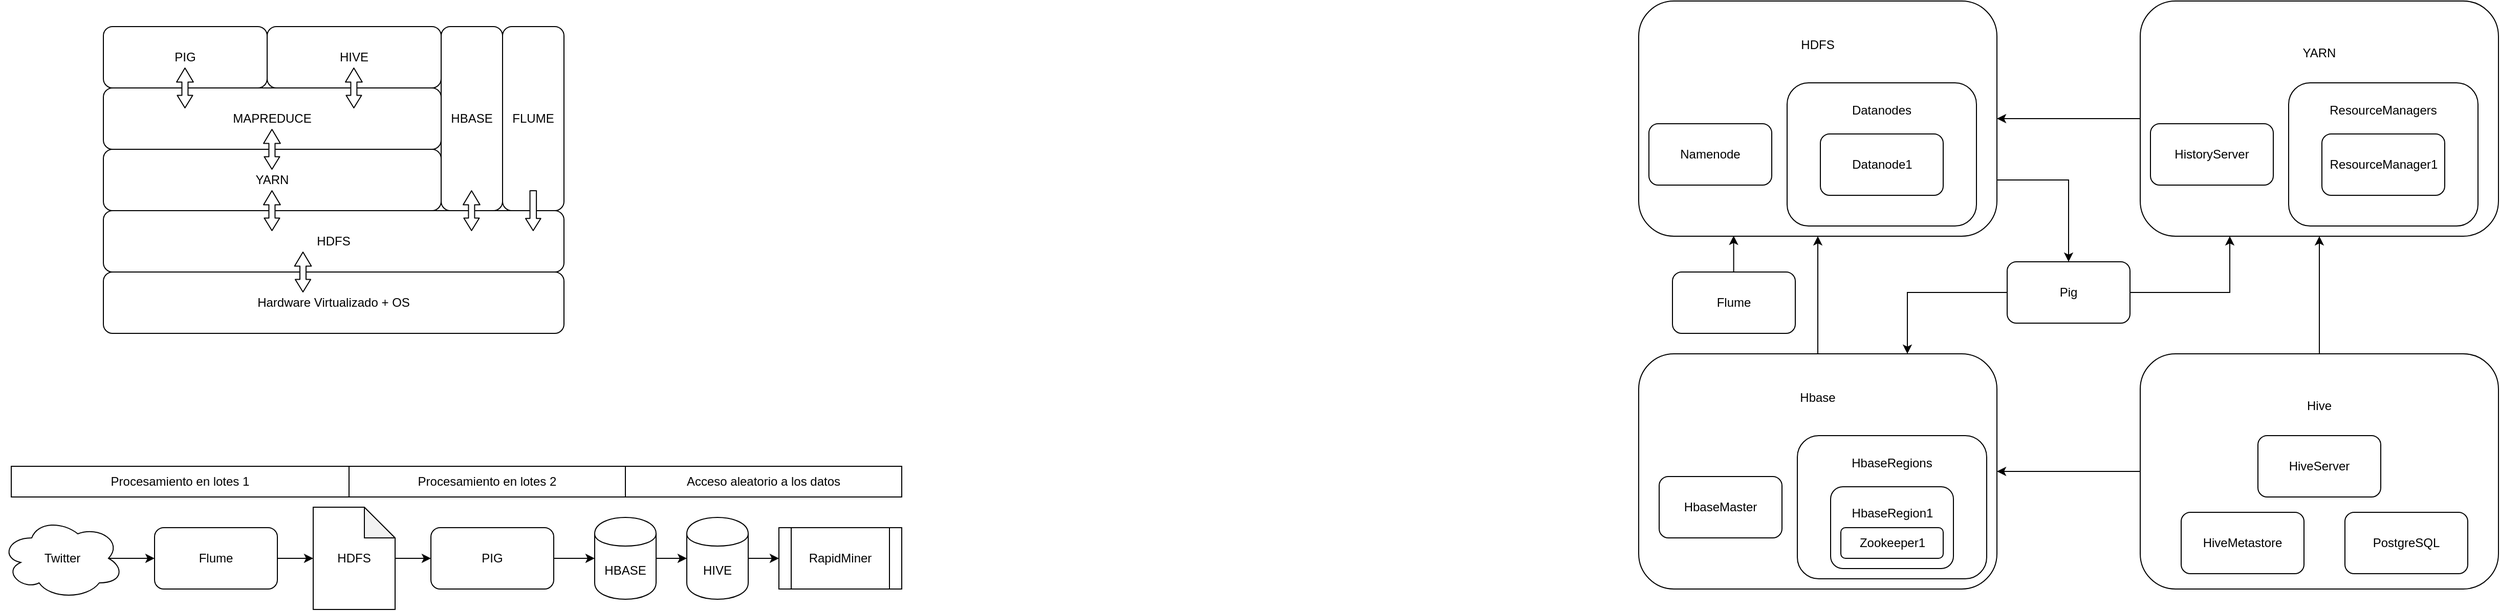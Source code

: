 <mxfile version="13.0.3" type="device"><diagram id="Ef2H8-mM19bfahYX8Uhv" name="Page-1"><mxGraphModel dx="1674" dy="1166" grid="1" gridSize="10" guides="1" tooltips="1" connect="1" arrows="1" fold="1" page="1" pageScale="1" pageWidth="850" pageHeight="1100" math="0" shadow="0"><root><mxCell id="0"/><mxCell id="1" parent="0"/><mxCell id="NNR6aPQVsdxbgK8SueJP-1" value="Hardware Virtualizado + OS" style="rounded=1;whiteSpace=wrap;html=1;" vertex="1" parent="1"><mxGeometry x="230" y="390" width="450" height="60" as="geometry"/></mxCell><mxCell id="NNR6aPQVsdxbgK8SueJP-2" value="HDFS" style="rounded=1;whiteSpace=wrap;html=1;" vertex="1" parent="1"><mxGeometry x="230" y="330" width="450" height="60" as="geometry"/></mxCell><mxCell id="NNR6aPQVsdxbgK8SueJP-20" value="" style="edgeStyle=orthogonalEdgeStyle;rounded=0;orthogonalLoop=1;jettySize=auto;html=1;fillColor=#ffffff;" edge="1" parent="1" source="NNR6aPQVsdxbgK8SueJP-3" target="NNR6aPQVsdxbgK8SueJP-6"><mxGeometry relative="1" as="geometry"/></mxCell><mxCell id="NNR6aPQVsdxbgK8SueJP-3" value="YARN" style="rounded=1;whiteSpace=wrap;html=1;" vertex="1" parent="1"><mxGeometry x="230" y="270" width="330" height="60" as="geometry"/></mxCell><mxCell id="NNR6aPQVsdxbgK8SueJP-4" value="MAPREDUCE" style="rounded=1;whiteSpace=wrap;html=1;" vertex="1" parent="1"><mxGeometry x="230" y="210" width="330" height="60" as="geometry"/></mxCell><mxCell id="NNR6aPQVsdxbgK8SueJP-5" value="HBASE" style="rounded=1;whiteSpace=wrap;html=1;" vertex="1" parent="1"><mxGeometry x="560" y="150" width="60" height="180" as="geometry"/></mxCell><mxCell id="NNR6aPQVsdxbgK8SueJP-6" value="HIVE" style="rounded=1;whiteSpace=wrap;html=1;" vertex="1" parent="1"><mxGeometry x="390" y="150" width="170" height="60" as="geometry"/></mxCell><mxCell id="NNR6aPQVsdxbgK8SueJP-7" value="PIG" style="rounded=1;whiteSpace=wrap;html=1;" vertex="1" parent="1"><mxGeometry x="230" y="150" width="160" height="60" as="geometry"/></mxCell><mxCell id="NNR6aPQVsdxbgK8SueJP-11" value="" style="shape=flexArrow;endArrow=classic;startArrow=classic;html=1;width=6;endSize=4.248;endWidth=9.395;startWidth=8.093;startSize=3.737;fillColor=#ffffff;" edge="1" parent="1"><mxGeometry width="50" height="50" relative="1" as="geometry"><mxPoint x="425" y="410" as="sourcePoint"/><mxPoint x="425" y="370" as="targetPoint"/></mxGeometry></mxCell><mxCell id="NNR6aPQVsdxbgK8SueJP-15" value="" style="shape=flexArrow;endArrow=classic;startArrow=classic;html=1;width=6;endSize=4.248;endWidth=9.395;startWidth=8.093;startSize=3.737;fillColor=#ffffff;" edge="1" parent="1"><mxGeometry width="50" height="50" relative="1" as="geometry"><mxPoint x="589.71" y="350" as="sourcePoint"/><mxPoint x="589.71" y="310" as="targetPoint"/></mxGeometry></mxCell><mxCell id="NNR6aPQVsdxbgK8SueJP-16" value="" style="shape=flexArrow;endArrow=classic;startArrow=classic;html=1;width=6;endSize=4.248;endWidth=9.395;startWidth=8.093;startSize=3.737;fillColor=#ffffff;" edge="1" parent="1"><mxGeometry width="50" height="50" relative="1" as="geometry"><mxPoint x="394.71" y="350" as="sourcePoint"/><mxPoint x="394.71" y="310" as="targetPoint"/></mxGeometry></mxCell><mxCell id="NNR6aPQVsdxbgK8SueJP-17" value="" style="shape=flexArrow;endArrow=classic;startArrow=classic;html=1;width=6;endSize=4.248;endWidth=9.395;startWidth=8.093;startSize=3.737;fillColor=#ffffff;" edge="1" parent="1"><mxGeometry width="50" height="50" relative="1" as="geometry"><mxPoint x="394.71" y="290" as="sourcePoint"/><mxPoint x="394.71" y="250" as="targetPoint"/></mxGeometry></mxCell><mxCell id="NNR6aPQVsdxbgK8SueJP-18" value="" style="shape=flexArrow;endArrow=classic;startArrow=classic;html=1;width=6;endSize=4.248;endWidth=9.395;startWidth=8.093;startSize=3.737;fillColor=#ffffff;" edge="1" parent="1"><mxGeometry width="50" height="50" relative="1" as="geometry"><mxPoint x="474.71" y="230" as="sourcePoint"/><mxPoint x="474.71" y="190" as="targetPoint"/></mxGeometry></mxCell><mxCell id="NNR6aPQVsdxbgK8SueJP-19" value="" style="shape=flexArrow;endArrow=classic;startArrow=classic;html=1;width=6;endSize=4.248;endWidth=9.395;startWidth=8.093;startSize=3.737;fillColor=#ffffff;" edge="1" parent="1"><mxGeometry width="50" height="50" relative="1" as="geometry"><mxPoint x="309.71" y="230" as="sourcePoint"/><mxPoint x="309.71" y="190" as="targetPoint"/></mxGeometry></mxCell><mxCell id="NNR6aPQVsdxbgK8SueJP-29" style="edgeStyle=orthogonalEdgeStyle;rounded=0;orthogonalLoop=1;jettySize=auto;html=1;exitX=0.875;exitY=0.5;exitDx=0;exitDy=0;exitPerimeter=0;entryX=0;entryY=0.5;entryDx=0;entryDy=0;fillColor=#ffffff;" edge="1" parent="1" source="NNR6aPQVsdxbgK8SueJP-21" target="NNR6aPQVsdxbgK8SueJP-22"><mxGeometry relative="1" as="geometry"/></mxCell><mxCell id="NNR6aPQVsdxbgK8SueJP-21" value="Twitter" style="ellipse;shape=cloud;whiteSpace=wrap;html=1;" vertex="1" parent="1"><mxGeometry x="130" y="630" width="120" height="80" as="geometry"/></mxCell><mxCell id="NNR6aPQVsdxbgK8SueJP-30" style="edgeStyle=orthogonalEdgeStyle;rounded=0;orthogonalLoop=1;jettySize=auto;html=1;exitX=1;exitY=0.5;exitDx=0;exitDy=0;entryX=0;entryY=0.5;entryDx=0;entryDy=0;entryPerimeter=0;fillColor=#ffffff;" edge="1" parent="1" source="NNR6aPQVsdxbgK8SueJP-22" target="NNR6aPQVsdxbgK8SueJP-24"><mxGeometry relative="1" as="geometry"/></mxCell><mxCell id="NNR6aPQVsdxbgK8SueJP-22" value="Flume" style="rounded=1;whiteSpace=wrap;html=1;" vertex="1" parent="1"><mxGeometry x="280" y="640" width="120" height="60" as="geometry"/></mxCell><mxCell id="NNR6aPQVsdxbgK8SueJP-31" style="edgeStyle=orthogonalEdgeStyle;rounded=0;orthogonalLoop=1;jettySize=auto;html=1;entryX=0;entryY=0.5;entryDx=0;entryDy=0;fillColor=#ffffff;" edge="1" parent="1" source="NNR6aPQVsdxbgK8SueJP-24" target="NNR6aPQVsdxbgK8SueJP-27"><mxGeometry relative="1" as="geometry"/></mxCell><mxCell id="NNR6aPQVsdxbgK8SueJP-24" value="HDFS" style="shape=note;whiteSpace=wrap;html=1;backgroundOutline=1;darkOpacity=0.05;" vertex="1" parent="1"><mxGeometry x="435" y="620" width="80" height="100" as="geometry"/></mxCell><mxCell id="NNR6aPQVsdxbgK8SueJP-33" style="edgeStyle=orthogonalEdgeStyle;rounded=0;orthogonalLoop=1;jettySize=auto;html=1;entryX=0;entryY=0.5;entryDx=0;entryDy=0;fillColor=#ffffff;" edge="1" parent="1" source="NNR6aPQVsdxbgK8SueJP-25" target="NNR6aPQVsdxbgK8SueJP-26"><mxGeometry relative="1" as="geometry"/></mxCell><mxCell id="NNR6aPQVsdxbgK8SueJP-25" value="HBASE" style="shape=cylinder;whiteSpace=wrap;html=1;boundedLbl=1;backgroundOutline=1;" vertex="1" parent="1"><mxGeometry x="710" y="630" width="60" height="80" as="geometry"/></mxCell><mxCell id="NNR6aPQVsdxbgK8SueJP-35" style="edgeStyle=orthogonalEdgeStyle;rounded=0;orthogonalLoop=1;jettySize=auto;html=1;entryX=0;entryY=0.5;entryDx=0;entryDy=0;fillColor=#ffffff;" edge="1" parent="1" source="NNR6aPQVsdxbgK8SueJP-26" target="NNR6aPQVsdxbgK8SueJP-28"><mxGeometry relative="1" as="geometry"/></mxCell><mxCell id="NNR6aPQVsdxbgK8SueJP-26" value="HIVE" style="shape=cylinder;whiteSpace=wrap;html=1;boundedLbl=1;backgroundOutline=1;" vertex="1" parent="1"><mxGeometry x="800" y="630" width="60" height="80" as="geometry"/></mxCell><mxCell id="NNR6aPQVsdxbgK8SueJP-32" style="edgeStyle=orthogonalEdgeStyle;rounded=0;orthogonalLoop=1;jettySize=auto;html=1;entryX=0;entryY=0.5;entryDx=0;entryDy=0;fillColor=#ffffff;" edge="1" parent="1" source="NNR6aPQVsdxbgK8SueJP-27" target="NNR6aPQVsdxbgK8SueJP-25"><mxGeometry relative="1" as="geometry"/></mxCell><mxCell id="NNR6aPQVsdxbgK8SueJP-27" value="PIG" style="rounded=1;whiteSpace=wrap;html=1;" vertex="1" parent="1"><mxGeometry x="550" y="640" width="120" height="60" as="geometry"/></mxCell><mxCell id="NNR6aPQVsdxbgK8SueJP-28" value="RapidMiner" style="shape=process;whiteSpace=wrap;html=1;backgroundOutline=1;" vertex="1" parent="1"><mxGeometry x="890" y="640" width="120" height="60" as="geometry"/></mxCell><mxCell id="NNR6aPQVsdxbgK8SueJP-36" value="FLUME" style="rounded=1;whiteSpace=wrap;html=1;" vertex="1" parent="1"><mxGeometry x="620" y="150" width="60" height="180" as="geometry"/></mxCell><mxCell id="NNR6aPQVsdxbgK8SueJP-38" value="" style="shape=flexArrow;endArrow=classic;html=1;fillColor=#ffffff;endWidth=7.586;endSize=3.624;width=6.29;" edge="1" parent="1"><mxGeometry width="50" height="50" relative="1" as="geometry"><mxPoint x="649.92" y="310" as="sourcePoint"/><mxPoint x="649.92" y="350" as="targetPoint"/></mxGeometry></mxCell><mxCell id="NNR6aPQVsdxbgK8SueJP-39" value="Procesamiento en lotes 1" style="rounded=0;whiteSpace=wrap;html=1;" vertex="1" parent="1"><mxGeometry x="140" y="580" width="330" height="30" as="geometry"/></mxCell><mxCell id="NNR6aPQVsdxbgK8SueJP-40" value="Procesamiento en lotes 2" style="rounded=0;whiteSpace=wrap;html=1;" vertex="1" parent="1"><mxGeometry x="470" y="580" width="270" height="30" as="geometry"/></mxCell><mxCell id="NNR6aPQVsdxbgK8SueJP-41" value="Acceso aleatorio a los datos" style="rounded=0;whiteSpace=wrap;html=1;" vertex="1" parent="1"><mxGeometry x="740" y="580" width="270" height="30" as="geometry"/></mxCell><mxCell id="NNR6aPQVsdxbgK8SueJP-71" style="edgeStyle=orthogonalEdgeStyle;rounded=0;orthogonalLoop=1;jettySize=auto;html=1;fillColor=#ffffff;" edge="1" parent="1" source="NNR6aPQVsdxbgK8SueJP-42" target="NNR6aPQVsdxbgK8SueJP-69"><mxGeometry relative="1" as="geometry"><Array as="points"><mxPoint x="2150" y="300"/></Array></mxGeometry></mxCell><mxCell id="NNR6aPQVsdxbgK8SueJP-42" value="HDFS&lt;br&gt;&lt;br&gt;&lt;br&gt;&lt;br&gt;&lt;br&gt;&lt;br&gt;&lt;br&gt;&lt;br&gt;&lt;br&gt;&lt;br&gt;&lt;br&gt;" style="rounded=1;whiteSpace=wrap;html=1;" vertex="1" parent="1"><mxGeometry x="1730" y="125" width="350" height="230" as="geometry"/></mxCell><mxCell id="NNR6aPQVsdxbgK8SueJP-43" value="Namenode" style="rounded=1;whiteSpace=wrap;html=1;" vertex="1" parent="1"><mxGeometry x="1740" y="245" width="120" height="60" as="geometry"/></mxCell><mxCell id="NNR6aPQVsdxbgK8SueJP-44" value="Datanodes&lt;br&gt;&lt;br&gt;&lt;br&gt;&lt;br&gt;&lt;br&gt;&lt;br&gt;&lt;br&gt;" style="rounded=1;whiteSpace=wrap;html=1;" vertex="1" parent="1"><mxGeometry x="1875" y="205" width="185" height="140" as="geometry"/></mxCell><mxCell id="NNR6aPQVsdxbgK8SueJP-45" value="Datanode1" style="rounded=1;whiteSpace=wrap;html=1;" vertex="1" parent="1"><mxGeometry x="1907.5" y="255" width="120" height="60" as="geometry"/></mxCell><mxCell id="NNR6aPQVsdxbgK8SueJP-65" style="edgeStyle=orthogonalEdgeStyle;rounded=0;orthogonalLoop=1;jettySize=auto;html=1;entryX=1;entryY=0.5;entryDx=0;entryDy=0;fillColor=#ffffff;" edge="1" parent="1" source="NNR6aPQVsdxbgK8SueJP-46" target="NNR6aPQVsdxbgK8SueJP-42"><mxGeometry relative="1" as="geometry"/></mxCell><mxCell id="NNR6aPQVsdxbgK8SueJP-46" value="YARN&lt;br&gt;&lt;br&gt;&lt;br&gt;&lt;br&gt;&lt;br&gt;&lt;br&gt;&lt;br&gt;&lt;br&gt;&lt;br&gt;&lt;br&gt;" style="rounded=1;whiteSpace=wrap;html=1;" vertex="1" parent="1"><mxGeometry x="2220" y="125" width="350" height="230" as="geometry"/></mxCell><mxCell id="NNR6aPQVsdxbgK8SueJP-47" value="HistoryServer" style="rounded=1;whiteSpace=wrap;html=1;" vertex="1" parent="1"><mxGeometry x="2230" y="245" width="120" height="60" as="geometry"/></mxCell><mxCell id="NNR6aPQVsdxbgK8SueJP-48" value="ResourceManagers&lt;br&gt;&lt;br&gt;&lt;br&gt;&lt;br&gt;&lt;br&gt;&lt;br&gt;&lt;br&gt;" style="rounded=1;whiteSpace=wrap;html=1;" vertex="1" parent="1"><mxGeometry x="2365" y="205" width="185" height="140" as="geometry"/></mxCell><mxCell id="NNR6aPQVsdxbgK8SueJP-49" value="ResourceManager1" style="rounded=1;whiteSpace=wrap;html=1;" vertex="1" parent="1"><mxGeometry x="2397.5" y="255" width="120" height="60" as="geometry"/></mxCell><mxCell id="NNR6aPQVsdxbgK8SueJP-66" style="edgeStyle=orthogonalEdgeStyle;rounded=0;orthogonalLoop=1;jettySize=auto;html=1;entryX=0.5;entryY=1;entryDx=0;entryDy=0;fillColor=#ffffff;" edge="1" parent="1" source="NNR6aPQVsdxbgK8SueJP-51" target="NNR6aPQVsdxbgK8SueJP-42"><mxGeometry relative="1" as="geometry"/></mxCell><mxCell id="NNR6aPQVsdxbgK8SueJP-51" value="Hbase&lt;br&gt;&lt;br&gt;&lt;br&gt;&lt;br&gt;&lt;br&gt;&lt;br&gt;&lt;br&gt;&lt;br&gt;&lt;br&gt;&lt;br&gt;&lt;br&gt;" style="rounded=1;whiteSpace=wrap;html=1;" vertex="1" parent="1"><mxGeometry x="1730" y="470" width="350" height="230" as="geometry"/></mxCell><mxCell id="NNR6aPQVsdxbgK8SueJP-52" value="HbaseMaster" style="rounded=1;whiteSpace=wrap;html=1;" vertex="1" parent="1"><mxGeometry x="1750" y="590" width="120" height="60" as="geometry"/></mxCell><mxCell id="NNR6aPQVsdxbgK8SueJP-53" value="HbaseRegions&lt;br&gt;&lt;br&gt;&lt;br&gt;&lt;br&gt;&lt;br&gt;&lt;br&gt;&lt;br&gt;" style="rounded=1;whiteSpace=wrap;html=1;" vertex="1" parent="1"><mxGeometry x="1885" y="550" width="185" height="140" as="geometry"/></mxCell><mxCell id="NNR6aPQVsdxbgK8SueJP-54" value="HbaseRegion1&lt;br&gt;&lt;br&gt;&lt;br&gt;" style="rounded=1;whiteSpace=wrap;html=1;" vertex="1" parent="1"><mxGeometry x="1917.5" y="600" width="120" height="80" as="geometry"/></mxCell><mxCell id="NNR6aPQVsdxbgK8SueJP-55" value="Zookeeper1" style="rounded=1;whiteSpace=wrap;html=1;" vertex="1" parent="1"><mxGeometry x="1927.5" y="640" width="100" height="30" as="geometry"/></mxCell><mxCell id="NNR6aPQVsdxbgK8SueJP-67" style="edgeStyle=orthogonalEdgeStyle;rounded=0;orthogonalLoop=1;jettySize=auto;html=1;entryX=0.5;entryY=1;entryDx=0;entryDy=0;fillColor=#ffffff;" edge="1" parent="1" source="NNR6aPQVsdxbgK8SueJP-57" target="NNR6aPQVsdxbgK8SueJP-46"><mxGeometry relative="1" as="geometry"/></mxCell><mxCell id="NNR6aPQVsdxbgK8SueJP-68" style="edgeStyle=orthogonalEdgeStyle;rounded=0;orthogonalLoop=1;jettySize=auto;html=1;entryX=1;entryY=0.5;entryDx=0;entryDy=0;fillColor=#ffffff;" edge="1" parent="1" source="NNR6aPQVsdxbgK8SueJP-57" target="NNR6aPQVsdxbgK8SueJP-51"><mxGeometry relative="1" as="geometry"/></mxCell><mxCell id="NNR6aPQVsdxbgK8SueJP-57" value="Hive&lt;br&gt;&lt;br&gt;&lt;br&gt;&lt;br&gt;&lt;br&gt;&lt;br&gt;&lt;br&gt;&lt;br&gt;&lt;br&gt;&lt;br&gt;" style="rounded=1;whiteSpace=wrap;html=1;" vertex="1" parent="1"><mxGeometry x="2220" y="470" width="350" height="230" as="geometry"/></mxCell><mxCell id="NNR6aPQVsdxbgK8SueJP-58" value="HiveServer" style="rounded=1;whiteSpace=wrap;html=1;" vertex="1" parent="1"><mxGeometry x="2335" y="550" width="120" height="60" as="geometry"/></mxCell><mxCell id="NNR6aPQVsdxbgK8SueJP-62" value="HiveMetastore" style="rounded=1;whiteSpace=wrap;html=1;" vertex="1" parent="1"><mxGeometry x="2260" y="625" width="120" height="60" as="geometry"/></mxCell><mxCell id="NNR6aPQVsdxbgK8SueJP-63" value="PostgreSQL" style="rounded=1;whiteSpace=wrap;html=1;" vertex="1" parent="1"><mxGeometry x="2420" y="625" width="120" height="60" as="geometry"/></mxCell><mxCell id="NNR6aPQVsdxbgK8SueJP-70" style="edgeStyle=orthogonalEdgeStyle;rounded=0;orthogonalLoop=1;jettySize=auto;html=1;entryX=0.25;entryY=1;entryDx=0;entryDy=0;fillColor=#ffffff;" edge="1" parent="1" source="NNR6aPQVsdxbgK8SueJP-69" target="NNR6aPQVsdxbgK8SueJP-46"><mxGeometry relative="1" as="geometry"/></mxCell><mxCell id="NNR6aPQVsdxbgK8SueJP-72" style="edgeStyle=orthogonalEdgeStyle;rounded=0;orthogonalLoop=1;jettySize=auto;html=1;entryX=0.75;entryY=0;entryDx=0;entryDy=0;fillColor=#ffffff;" edge="1" parent="1" source="NNR6aPQVsdxbgK8SueJP-69" target="NNR6aPQVsdxbgK8SueJP-51"><mxGeometry relative="1" as="geometry"/></mxCell><mxCell id="NNR6aPQVsdxbgK8SueJP-69" value="Pig" style="rounded=1;whiteSpace=wrap;html=1;" vertex="1" parent="1"><mxGeometry x="2090" y="380" width="120" height="60" as="geometry"/></mxCell><mxCell id="NNR6aPQVsdxbgK8SueJP-76" style="edgeStyle=orthogonalEdgeStyle;rounded=0;orthogonalLoop=1;jettySize=auto;html=1;fillColor=#ffffff;entryX=0.265;entryY=0.998;entryDx=0;entryDy=0;entryPerimeter=0;" edge="1" parent="1" source="NNR6aPQVsdxbgK8SueJP-73" target="NNR6aPQVsdxbgK8SueJP-42"><mxGeometry relative="1" as="geometry"><mxPoint x="1823" y="360" as="targetPoint"/><Array as="points"><mxPoint x="1823" y="370"/></Array></mxGeometry></mxCell><mxCell id="NNR6aPQVsdxbgK8SueJP-73" value="Flume" style="rounded=1;whiteSpace=wrap;html=1;" vertex="1" parent="1"><mxGeometry x="1763" y="390" width="120" height="60" as="geometry"/></mxCell></root></mxGraphModel></diagram></mxfile>